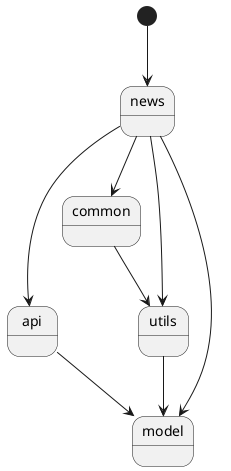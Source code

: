 @startuml
[*]-->news
news-->api
news-->common
news-->model
news-->utils
api-->model
common-->utils
utils-->model
@enduml
